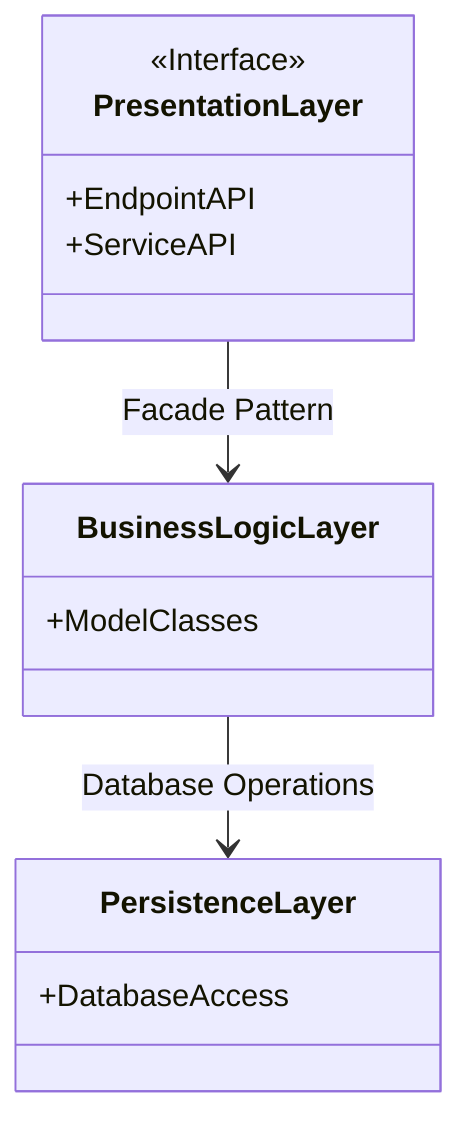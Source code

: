 classDiagram
    %% ==========================================================
    %% HBnB – High-Level Package Diagram (Mermaid)
    %% Three-layer architecture with Facade pattern
    %% ==========================================================

    class PresentationLayer {
        %% Services / API endpoints exposed to clients
        <<Interface>>
	    +EndpointAPI
	    +ServiceAPI
    }
    class BusinessLogicLayer {
        %% Core models (User, Place, Review, Amenity).
	    +ModelClasses
    }

    class PersistenceLayer {
	    +DatabaseAccess
    }

%% Presentation may ONLY call the Facade
PresentationLayer --> BusinessLogicLayer : Facade Pattern
BusinessLogicLayer --> PersistenceLayer : Database Operations